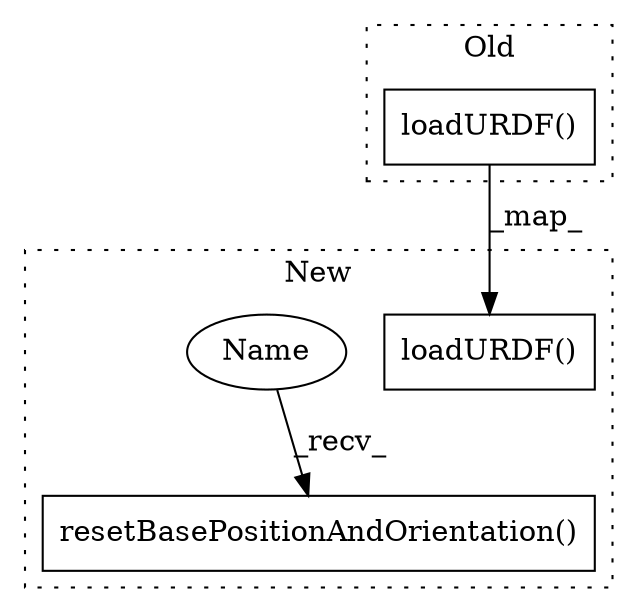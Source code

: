 digraph G {
subgraph cluster0 {
1 [label="loadURDF()" a="75" s="402,445" l="18,1" shape="box"];
label = "Old";
style="dotted";
}
subgraph cluster1 {
2 [label="loadURDF()" a="75" s="334,364" l="18,1" shape="box"];
3 [label="resetBasePositionAndOrientation()" a="75" s="2049,2134" l="54,10" shape="box"];
4 [label="Name" a="87" s="2049" l="8" shape="ellipse"];
label = "New";
style="dotted";
}
1 -> 2 [label="_map_"];
4 -> 3 [label="_recv_"];
}